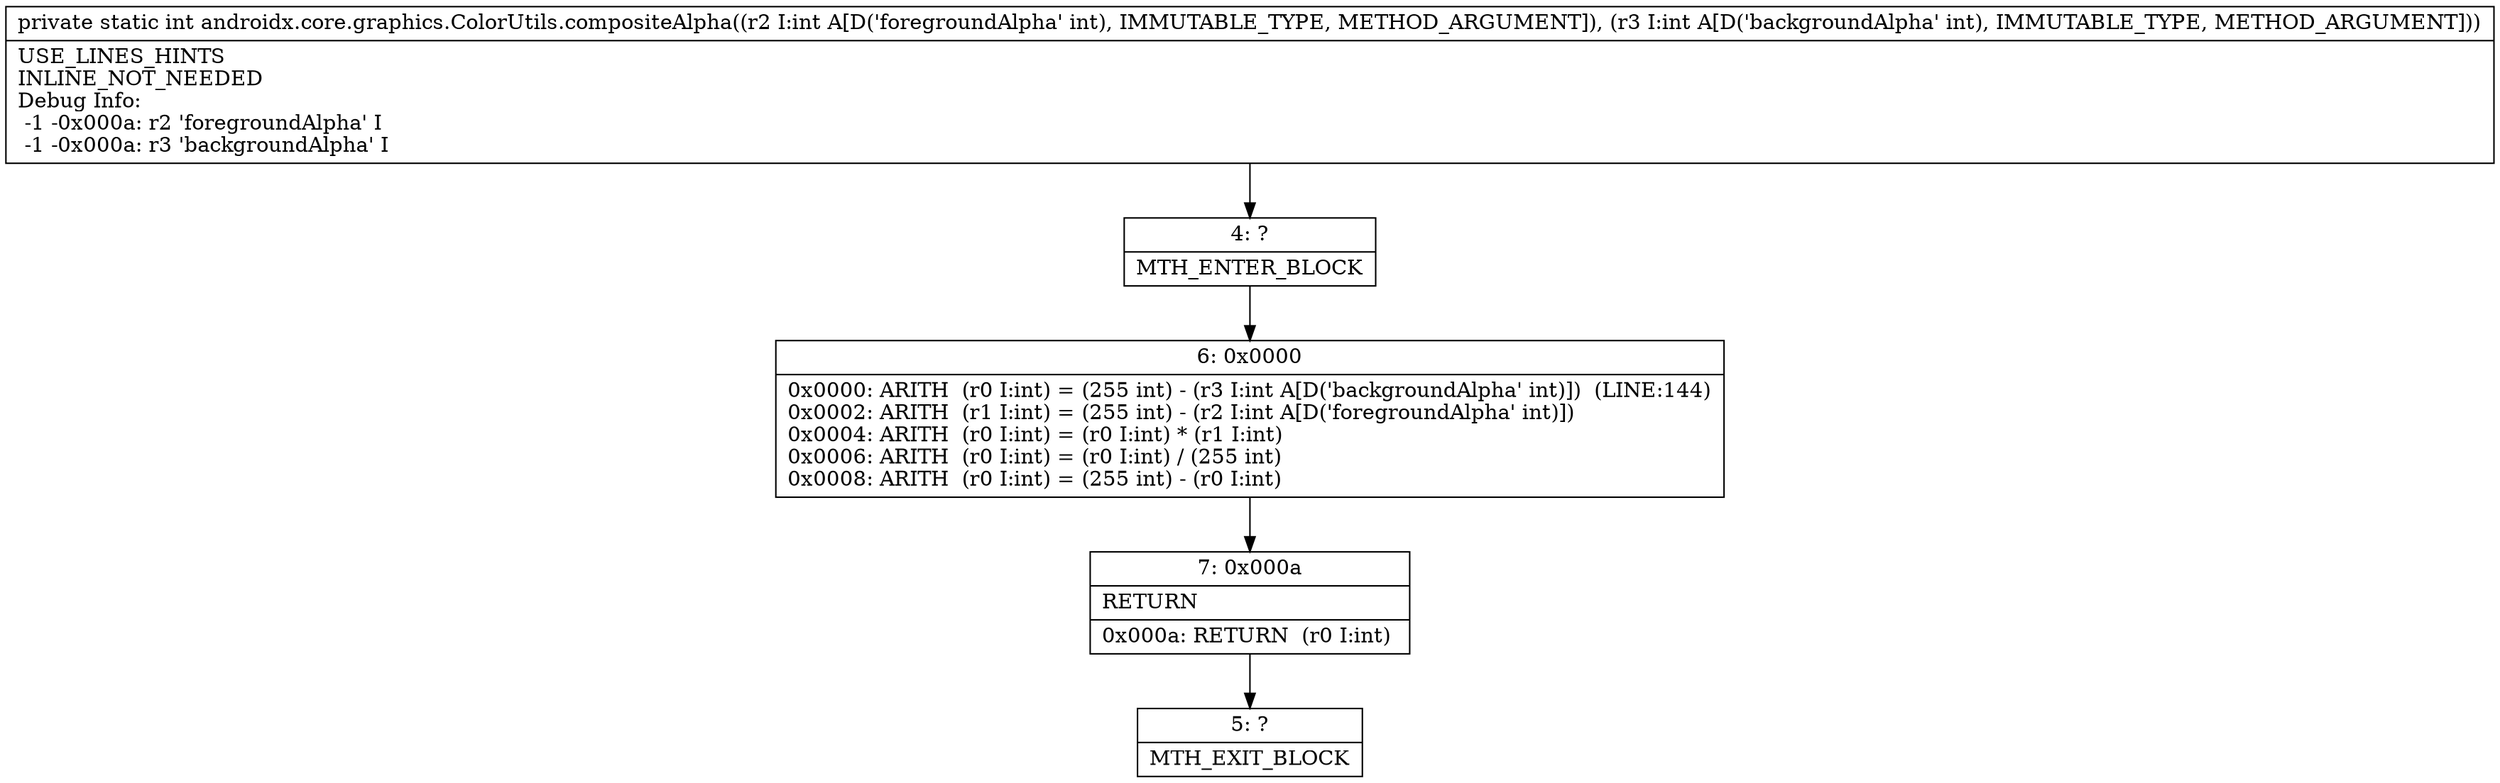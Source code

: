 digraph "CFG forandroidx.core.graphics.ColorUtils.compositeAlpha(II)I" {
Node_4 [shape=record,label="{4\:\ ?|MTH_ENTER_BLOCK\l}"];
Node_6 [shape=record,label="{6\:\ 0x0000|0x0000: ARITH  (r0 I:int) = (255 int) \- (r3 I:int A[D('backgroundAlpha' int)])  (LINE:144)\l0x0002: ARITH  (r1 I:int) = (255 int) \- (r2 I:int A[D('foregroundAlpha' int)]) \l0x0004: ARITH  (r0 I:int) = (r0 I:int) * (r1 I:int) \l0x0006: ARITH  (r0 I:int) = (r0 I:int) \/ (255 int) \l0x0008: ARITH  (r0 I:int) = (255 int) \- (r0 I:int) \l}"];
Node_7 [shape=record,label="{7\:\ 0x000a|RETURN\l|0x000a: RETURN  (r0 I:int) \l}"];
Node_5 [shape=record,label="{5\:\ ?|MTH_EXIT_BLOCK\l}"];
MethodNode[shape=record,label="{private static int androidx.core.graphics.ColorUtils.compositeAlpha((r2 I:int A[D('foregroundAlpha' int), IMMUTABLE_TYPE, METHOD_ARGUMENT]), (r3 I:int A[D('backgroundAlpha' int), IMMUTABLE_TYPE, METHOD_ARGUMENT]))  | USE_LINES_HINTS\lINLINE_NOT_NEEDED\lDebug Info:\l  \-1 \-0x000a: r2 'foregroundAlpha' I\l  \-1 \-0x000a: r3 'backgroundAlpha' I\l}"];
MethodNode -> Node_4;Node_4 -> Node_6;
Node_6 -> Node_7;
Node_7 -> Node_5;
}

